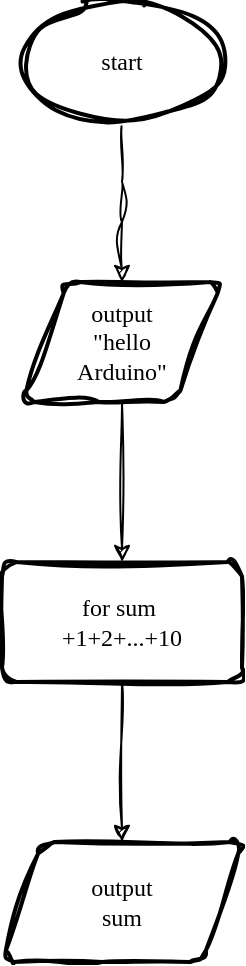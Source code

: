 <mxfile version="24.0.3" type="github">
  <diagram name="第 1 页" id="Y2YImY5zaaCmB7ZX9NXx">
    <mxGraphModel dx="548" dy="308" grid="1" gridSize="10" guides="1" tooltips="1" connect="1" arrows="1" fold="1" page="1" pageScale="1" pageWidth="827" pageHeight="1169" math="0" shadow="0">
      <root>
        <mxCell id="0" />
        <mxCell id="1" parent="0" />
        <mxCell id="K1oMJhdUkYDZUtVZaciA-4" style="edgeStyle=orthogonalEdgeStyle;rounded=1;orthogonalLoop=1;jettySize=auto;html=1;entryX=0.5;entryY=0;entryDx=0;entryDy=0;sketch=1;curveFitting=1;jiggle=2;" parent="1" source="K1oMJhdUkYDZUtVZaciA-1" edge="1">
          <mxGeometry relative="1" as="geometry">
            <mxPoint x="330" y="200" as="targetPoint" />
          </mxGeometry>
        </mxCell>
        <mxCell id="K1oMJhdUkYDZUtVZaciA-1" value="" style="strokeWidth=2;html=1;shape=mxgraph.flowchart.start_1;whiteSpace=wrap;rounded=1;sketch=1;curveFitting=1;jiggle=2;" parent="1" vertex="1">
          <mxGeometry x="280" y="60" width="100" height="60" as="geometry" />
        </mxCell>
        <mxCell id="K1oMJhdUkYDZUtVZaciA-5" value="start" style="text;html=1;align=center;verticalAlign=middle;whiteSpace=wrap;rounded=1;sketch=1;curveFitting=1;jiggle=2;fontFamily=Verdana;" parent="1" vertex="1">
          <mxGeometry x="300" y="75" width="60" height="30" as="geometry" />
        </mxCell>
        <mxCell id="K1oMJhdUkYDZUtVZaciA-14" value="" style="edgeStyle=orthogonalEdgeStyle;rounded=1;orthogonalLoop=1;jettySize=auto;html=1;sketch=1;curveFitting=1;jiggle=2;" parent="1" source="K1oMJhdUkYDZUtVZaciA-6" target="K1oMJhdUkYDZUtVZaciA-13" edge="1">
          <mxGeometry relative="1" as="geometry" />
        </mxCell>
        <mxCell id="K1oMJhdUkYDZUtVZaciA-6" value="" style="shape=parallelogram;html=1;strokeWidth=2;perimeter=parallelogramPerimeter;whiteSpace=wrap;rounded=1;arcSize=12;size=0.23;sketch=1;curveFitting=1;jiggle=2;" parent="1" vertex="1">
          <mxGeometry x="280" y="200" width="100" height="60" as="geometry" />
        </mxCell>
        <mxCell id="K1oMJhdUkYDZUtVZaciA-7" value="output&lt;div&gt;&quot;hello Arduino&quot;&lt;/div&gt;" style="text;html=1;align=center;verticalAlign=middle;whiteSpace=wrap;rounded=1;sketch=1;curveFitting=1;jiggle=2;fontFamily=Verdana;" parent="1" vertex="1">
          <mxGeometry x="300" y="215" width="60" height="30" as="geometry" />
        </mxCell>
        <mxCell id="K1oMJhdUkYDZUtVZaciA-17" value="" style="edgeStyle=orthogonalEdgeStyle;rounded=0;sketch=1;hachureGap=4;jiggle=2;curveFitting=1;orthogonalLoop=1;jettySize=auto;html=1;fontFamily=Architects Daughter;fontSource=https%3A%2F%2Ffonts.googleapis.com%2Fcss%3Ffamily%3DArchitects%2BDaughter;" parent="1" source="K1oMJhdUkYDZUtVZaciA-13" target="K1oMJhdUkYDZUtVZaciA-16" edge="1">
          <mxGeometry relative="1" as="geometry" />
        </mxCell>
        <mxCell id="K1oMJhdUkYDZUtVZaciA-13" value="" style="whiteSpace=wrap;html=1;strokeWidth=2;rounded=1;arcSize=12;sketch=1;curveFitting=1;jiggle=2;" parent="1" vertex="1">
          <mxGeometry x="270" y="340" width="120" height="60" as="geometry" />
        </mxCell>
        <mxCell id="K1oMJhdUkYDZUtVZaciA-15" value="for sum&amp;nbsp;&lt;div&gt;+1+2+...+10&lt;/div&gt;" style="text;html=1;align=center;verticalAlign=middle;whiteSpace=wrap;rounded=1;sketch=1;curveFitting=1;jiggle=2;fontFamily=Verdana;" parent="1" vertex="1">
          <mxGeometry x="300" y="355" width="60" height="30" as="geometry" />
        </mxCell>
        <mxCell id="K1oMJhdUkYDZUtVZaciA-16" value="" style="shape=parallelogram;perimeter=parallelogramPerimeter;whiteSpace=wrap;html=1;fixedSize=1;strokeWidth=2;rounded=1;arcSize=12;sketch=1;curveFitting=1;jiggle=2;" parent="1" vertex="1">
          <mxGeometry x="270" y="480" width="120" height="60" as="geometry" />
        </mxCell>
        <mxCell id="K1oMJhdUkYDZUtVZaciA-18" value="output&lt;div&gt;sum&lt;/div&gt;" style="text;html=1;align=center;verticalAlign=middle;whiteSpace=wrap;rounded=0;fontFamily=Verdana;" parent="1" vertex="1">
          <mxGeometry x="300" y="495" width="60" height="30" as="geometry" />
        </mxCell>
      </root>
    </mxGraphModel>
  </diagram>
</mxfile>
